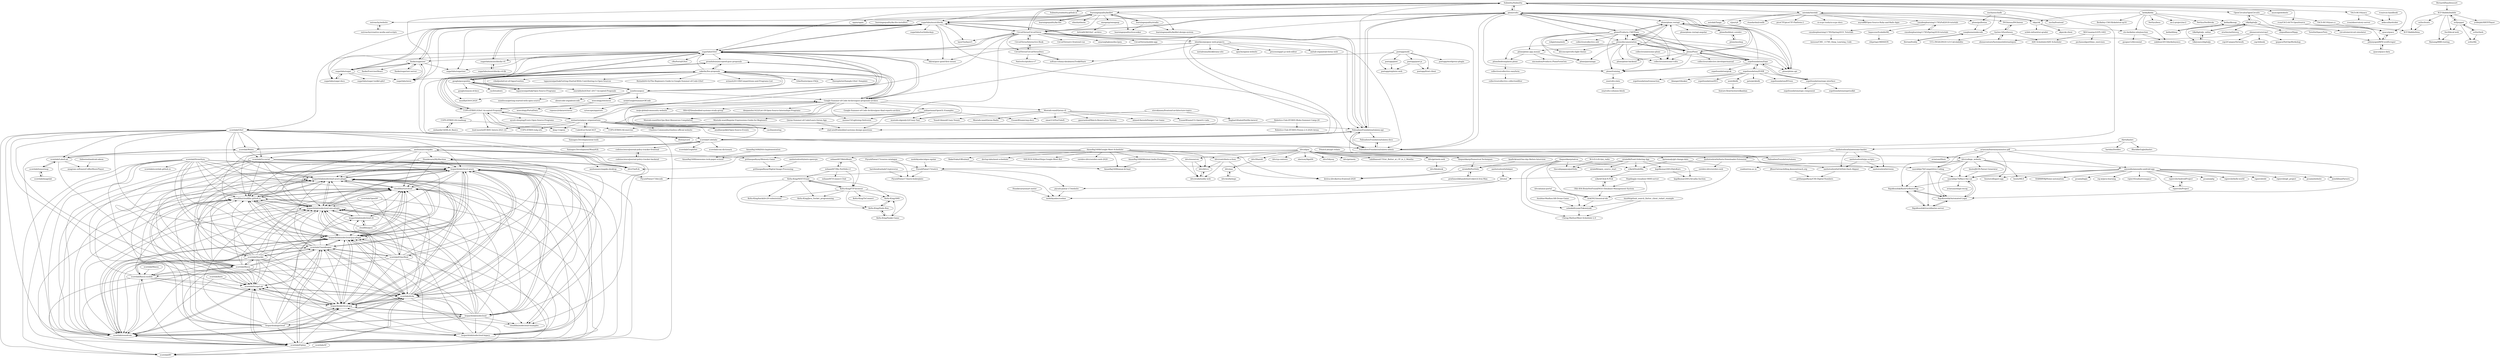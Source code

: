 digraph G {
"Submitty/Submitty" -> "plone/volto"
"Submitty/Submitty" -> "Submitty/submitty.github.io"
"Submitty/Submitty" -> "sugarlabs/musicblocks"
"Submitty/Submitty" -> "autolab/Autolab"
"Submitty/Submitty" -> "PalisadoesFoundation/talawa-api"
"Submitty/Submitty" -> "CircuitVerse/CircuitVerse"
"Submitty/Submitty" -> "PalisadoesFoundation/talawa-admin"
"Submitty/Submitty" -> "quacs/quacs"
"Submitty/Submitty" -> "YACS-RCOS/yacs"
"Submitty/Submitty" -> "sugarlabs/GSoC"
"Submitty/Submitty" -> "rcos/CSCI-4470-OpenSource"
"Submitty/Submitty" -> "OpenCircuits/OpenCircuits"
"Submitty/Submitty" -> "learningequality/kolibri"
"Submitty/Submitty" -> "asyncapi/website" ["e"=1]
"Submitty/Submitty" -> "scorelab/Codelabz"
"tilk/digitaljs" -> "tilk/digitaljs_online"
"tilk/digitaljs" -> "tilk/yosys2digitaljs"
"tilk/digitaljs" -> "nturley/netlistsvg" ["e"=1]
"tilk/digitaljs" -> "circuitsim/circuit-simulator" ["e"=1]
"tilk/digitaljs" -> "OpenCircuits/OpenCircuits"
"tilk/digitaljs" -> "chipsalliance/f4pga" ["e"=1]
"CircuitVerse/CircuitVerse" -> "CircuitVerse/Interactive-Book"
"CircuitVerse/CircuitVerse" -> "CircuitVerse/CircuitVerseDocs"
"CircuitVerse/CircuitVerse" -> "sugarlabs/musicblocks"
"CircuitVerse/CircuitVerse" -> "PalisadoesFoundation/talawa-api"
"CircuitVerse/CircuitVerse" -> "plone/volto"
"CircuitVerse/CircuitVerse" -> "CircuitVerse/cv-frontend-vue"
"CircuitVerse/CircuitVerse" -> "layer5io/layer5" ["e"=1]
"CircuitVerse/CircuitVerse" -> "sugarlabs/GSoC"
"CircuitVerse/CircuitVerse" -> "PalisadoesFoundation/talawa-admin"
"CircuitVerse/CircuitVerse" -> "scorelab/Codelabz"
"CircuitVerse/CircuitVerse" -> "cncf/mentoring" ["e"=1]
"CircuitVerse/CircuitVerse" -> "smaranjitghose/doc2pen" ["e"=1]
"CircuitVerse/CircuitVerse" -> "CircuitVerse/mobile-app" ["e"=1]
"CircuitVerse/CircuitVerse" -> "Submitty/Submitty"
"CircuitVerse/CircuitVerse" -> "idontknowjs/gsoc-web-projects"
"llaske/sugarizer" -> "llaske/sugarizer-server"
"llaske/sugarizer" -> "sugarlabs/www"
"llaske/sugarizer" -> "sugarlabs/sugarizer"
"llaske/sugarizer" -> "sugarlabs/musicblocks"
"llaske/sugarizer" -> "llaske/ExerciserReact"
"llaske/sugarizer" -> "sugarlabs/sugar"
"cmudeeplearning11785/Spring2019_Tutorials" -> "inessus/CMU_11785_Deep_Learning_Code"
"google/gsocguides" -> "numfocus/gsoc"
"google/gsocguides" -> "google/season-of-docs" ["e"=1]
"google/gsocguides" -> "sugarlabs/GSoC"
"google/gsocguides" -> "saketkc/fos-proposals"
"google/gsocguides" -> "tapaswenipathak/Open-Source-Programs" ["e"=1]
"google/gsocguides" -> "saurabhshri/GSoC-2017-Accepted-Proposals"
"google/gsocguides" -> "cncf/students" ["e"=1]
"scorelab/GSoC" -> "scorelab/Go-social"
"scorelab/GSoC" -> "leopardslab/clocal-azure"
"scorelab/GSoC" -> "leopardslab/nodecloud-azure-plugin"
"scorelab/GSoC" -> "leopardslab/clocal-gcp"
"scorelab/GSoC" -> "leopardslab/nodecloud"
"scorelab/GSoC" -> "scorelab/Webiu"
"scorelab/GSoC" -> "leopardslab/nodecloud-gcp-plugin"
"scorelab/GSoC" -> "leopardslab/nodecloud-aws-plugin"
"scorelab/GSoC" -> "scorelab/Bassa"
"scorelab/GSoC" -> "scorelab/soundcom"
"scorelab/GSoC" -> "scorelab/Elphas"
"scorelab/GSoC" -> "scorelab/BT"
"scorelab/GSoC" -> "scorelab/Codelabz"
"scorelab/GSoC" -> "cloudlibz/nodecloud-examples"
"scorelab/GSoC" -> "scorelab/LabelLab"
"omegaup/omegaup" -> "Aritra8438/GSoC_archive"
"sugarlabs/GSoC" -> "sugarlabs/sugar-docs"
"sugarlabs/GSoC" -> "numfocus/gsoc"
"sugarlabs/GSoC" -> "sugarlabs/musicblocks"
"sugarlabs/GSoC" -> "llaske/sugarizer"
"sugarlabs/GSoC" -> "Google-Summer-of-Code-Archive/gsoc-proposals-archive"
"sugarlabs/GSoC" -> "sugarlabs/www"
"sugarlabs/GSoC" -> "sugarlabs/sugarizer"
"sugarlabs/GSoC" -> "scorelab/GSoC"
"sugarlabs/GSoC" -> "sugarlabs/musicblocks-v4"
"sugarlabs/GSoC" -> "cBioPortal/GSoC" ["e"=1]
"sugarlabs/GSoC" -> "google/gsocguides"
"sugarlabs/GSoC" -> "hkirat/gsoc-good-first-issues" ["e"=1]
"sugarlabs/GSoC" -> "CircuitVerse/CircuitVerse"
"sugarlabs/GSoC" -> "prondubuisi/accepted-gsoc-proposals"
"sugarlabs/GSoC" -> "mozilla/GSOC2020"
"plone/plone.restapi" -> "plone/plone.api"
"plone/plone.restapi" -> "plone/Products.CMFPlone"
"plone/plone.restapi" -> "plone/training"
"plone/plone.restapi" -> "plone/documentation"
"plone/plone.restapi" -> "plone/plone.restapi-angular"
"plone/plone.restapi" -> "plone/buildout.coredev"
"aashutoshrathi/auto-openvpn" -> "prithaupadhyay/Digital-Image-Processing"
"aashutoshrathi/labper" -> "iiitv/sol"
"iiitv/sol" -> "mohitkyadav/coolme"
"iiitv/sol" -> "piyush-pawar-17/website"
"piyush-pawar-17/website" -> "mohitkyadav/coolme"
"aashutoshrathi/awesome-bashrc" -> "aashutoshrathi/py-scripts"
"aashutoshrathi/awesome-bashrc" -> "aashutoshrathi/Insta-Downloader-Extension"
"aashutoshrathi/awesome-bashrc" -> "prithaupadhyay/Memory-Game"
"aashutoshrathi/awesome-bashrc" -> "aashutoshrathi/vision"
"aashutoshrathi/awesome-bashrc" -> "aashutoshrathi/GitHub-Dash-Aligner"
"scorelab/LabelLab" -> "scorelab/tensormap"
"scorelab/LabelLab" -> "scorelab/Bassa"
"scorelab/LabelLab" -> "scorelab/Webiu"
"scorelab/LabelLab" -> "anagram-software/CoffeeMusicPlayer"
"scorelab/tensormap" -> "scorelab/LabelLab"
"scorelab/tensormap" -> "scorelab/imagelab"
"collective/awesome-plone" -> "collective/awesome-volto"
"kareemaly/git-change-date" -> "nlok5923/musical-ide"
"kareemaly/git-change-date" -> "s2ke4/DoubtBin"
"okpy/ok" -> "okpy/ok-client"
"okpy/ok" -> "ets-berkeley-edu/junction"
"okpy/ok" -> "ucbds-infra/otter-grader"
"okpy/ok" -> "autolab/Autolab"
"prithaupadhyay/Memory-Game" -> "prithaupadhyay/Digital-Image-Processing"
"cmudeeplearning11785/Fall2018-tutorials" -> "cmudeeplearning11785/Spring2018-tutorials"
"cmudeeplearning11785/Fall2018-tutorials" -> "bapoczos/ScalableML"
"cmudeeplearning11785/Fall2018-tutorials" -> "cmudeeplearning11785/Spring2019_Tutorials"
"bapoczos/ScalableML" -> "rdspring1/MISSION"
"sugarlabs/sugar" -> "sugarlabs/sugar-docs"
"sugarlabs/sugar" -> "sugarlabs/sugar-toolkit-gtk3"
"sugarlabs/sugar" -> "llaske/sugarizer"
"sugarlabs/sugar" -> "sugarlabs/musicblocks"
"sugarlabs/sugar" -> "sugarlabs/www"
"leopardslab/nodecloud" -> "leopardslab/nodecloud-azure-plugin"
"leopardslab/nodecloud" -> "leopardslab/nodecloud-aws-plugin"
"leopardslab/nodecloud" -> "leopardslab/clocal-gcp"
"leopardslab/nodecloud" -> "leopardslab/nodecloud-gcp-plugin"
"leopardslab/nodecloud" -> "cloudlibz/cloudlibz.github.io"
"leopardslab/nodecloud" -> "leopardslab/clocal-azure"
"leopardslab/nodecloud" -> "cloudlibz/rustcloud"
"leopardslab/nodecloud" -> "leopardslab/nodecloud-cli"
"leopardslab/nodecloud" -> "scorelab/soundcom"
"leopardslab/nodecloud" -> "scorelab/drola"
"leopardslab/nodecloud" -> "scorelab/ChainKeeper"
"leopardslab/nodecloud" -> "cloudlibz/nodecloud-examples"
"leopardslab/nodecloud" -> "scorelab/ImageLab"
"leopardslab/nodecloud" -> "leopardslab/nodecloud-legacy"
"leopardslab/nodecloud" -> "leopardslab/gocloud"
"plone/documentation" -> "plone/training"
"plone/documentation" -> "plone/plone.restapi"
"plone/documentation" -> "plone/Products.CMFPlone"
"plone/documentation" -> "kitconcept/volto-light-theme"
"plone/documentation" -> "plone/plone.api"
"plone/documentation" -> "plone/Plone"
"plone/documentation" -> "plone/plone.app.mosaic"
"plone/documentation" -> "plone/pastanaga"
"plone/documentation" -> "plone/plone-backend"
"plone/documentation" -> "plone/bobtemplates.plone"
"plone/documentation" -> "collective/awesome-volto"
"weecology/retriever" -> "ropensci/rdataretriever"
"weecology/retriever" -> "weecology/PortalData"
"poetapp/node" -> "poetapp/poet-js"
"poetapp/node" -> "poetapp/frost-client"
"poetapp/node" -> "poetapp/wordpress-plugin"
"poetapp/node" -> "poetapp/explorer-web"
"poetapp/node" -> "poetapp/poet"
"poetapp/node" -> "softuni-csharp-databases/TrekkShare"
"tilk/digitaljs_online" -> "tilk/yosys2digitaljs"
"tilk/digitaljs_online" -> "tilk/digitaljs"
"cmudeeplearning11785/Spring2018-tutorials" -> "cmudeeplearning11785/Fall2018-tutorials"
"Hopding/js-visualizer-9000-server" -> "nlok5923/musical-ide"
"Hopding/js-visualizer-9000-server" -> "Ohh-404-BrainNotFound/NGO-Database-Management-System"
"scorelab/Go-social" -> "scorelab/ImageLab"
"scorelab/Go-social" -> "scorelab/Bassa-mobile"
"scorelab/Go-social" -> "leopardslab/clocal-gcp"
"scorelab/Go-social" -> "scorelab/soundcom"
"scorelab/Go-social" -> "leopardslab/nodecloud-azure-plugin"
"scorelab/Go-social" -> "leopardslab/clocal-azure"
"scorelab/Go-social" -> "leopardslab/nodecloud-gcp-plugin"
"scorelab/Go-social" -> "scorelab/EtherBeat"
"scorelab/Go-social" -> "cloudlibz/cloudlibz.github.io"
"scorelab/Go-social" -> "leopardslab/nodecloud-aws-plugin"
"scorelab/Go-social" -> "scorelab/Bassa"
"scorelab/Go-social" -> "leopardslab/nodecloud"
"scorelab/Go-social" -> "scorelab/Elphas"
"scorelab/Go-social" -> "scorelab/drola"
"scorelab/Go-social" -> "scorelab/Stackle"
"CircuitVerse/Interactive-Book" -> "CircuitVerse/CircuitVerseDocs"
"CircuitVerse/Interactive-Book" -> "CircuitVerse/CircuitVerse"
"scorelab/OpenDF" -> "scorelab/Elphas"
"scorelab/OpenDF" -> "leopardslab/nodecloud-aws-plugin"
"scorelab/OpenDF" -> "scorelab/EtherBeat"
"scorelab/OpenDF" -> "scorelab/soundcom"
"BernardZhao/lenssort" -> "XCF-Babble/babble"
"aashutoshrathi/Insta-Downloader-Extension" -> "aashutoshrathi/vision"
"aashutoshrathi/Insta-Downloader-Extension" -> "aashutoshrathi/GitHub-Dash-Aligner"
"aashutoshrathi/Insta-Downloader-Extension" -> "cerebro-iiitv/cerebro-web"
"aashutoshrathi/Insta-Downloader-Extension" -> "PiyushPawar17/rush-b"
"tilk/yosys2digitaljs" -> "tilk/digitaljs_online"
"Hsankesara/smart-meter" -> "mohitkyadav/coolme"
"leopardslab/nodecloud-legacy" -> "leopardslab/nodecloud-aws-plugin"
"leopardslab/nodecloud-legacy" -> "cloudlibz/cloudlibz.github.io"
"leopardslab/nodecloud-legacy" -> "leopardslab/nodecloud-azure-plugin"
"leopardslab/nodecloud-legacy" -> "leopardslab/nodecloud-gcp-plugin"
"leopardslab/nodecloud-legacy" -> "cloudlibz/rustcloud"
"leopardslab/nodecloud-legacy" -> "leopardslab/clocal-azure"
"leopardslab/nodecloud-legacy" -> "leopardslab/clocal-gcp"
"leopardslab/gocloud" -> "leopardslab/clocal-gcp"
"leopardslab/gocloud" -> "leopardslab/nodecloud-azure-plugin"
"leopardslab/gocloud" -> "leopardslab/clocal-azure"
"leopardslab/gocloud" -> "leopardslab/nodecloud-gcp-plugin"
"leopardslab/gocloud" -> "leopardslab/nodecloud-aws-plugin"
"leopardslab/gocloud" -> "cloudlibz/cloudlibz.github.io"
"leopardslab/gocloud" -> "leopardslab/nodecloud"
"leopardslab/gocloud" -> "cloudlibz/rustcloud"
"leopardslab/gocloud" -> "scorelab/drola"
"leopardslab/gocloud" -> "leopardslab/nodecloud-legacy"
"leopardslab/gocloud" -> "scorelab/ImageLab"
"leopardslab/gocloud" -> "scorelab/soundcom"
"leopardslab/gocloud" -> "scorelab/ChainKeeper"
"leopardslab/gocloud" -> "scorelab/Elphas"
"leopardslab/gocloud" -> "leopardslab/nodecloud-cli"
"leopardslab/nodecloud-cli" -> "leopardslab/nodecloud-aws-plugin"
"leopardslab/nodecloud-cli" -> "cloudlibz/gsoc"
"leopardslab/nodecloud-cli" -> "cloudlibz/rustcloud"
"leopardslab/nodecloud-cli" -> "leopardslab/nodecloud-azure-plugin"
"cloudlibz/rustcloud" -> "cloudlibz/cloudlibz.github.io"
"cloudlibz/rustcloud" -> "leopardslab/nodecloud-aws-plugin"
"cloudlibz/rustcloud" -> "leopardslab/nodecloud-azure-plugin"
"cloudlibz/rustcloud" -> "leopardslab/nodecloud-gcp-plugin"
"leopardslab/clocal-gcp" -> "leopardslab/nodecloud-azure-plugin"
"leopardslab/clocal-gcp" -> "cloudlibz/cloudlibz.github.io"
"leopardslab/clocal-gcp" -> "leopardslab/nodecloud-aws-plugin"
"leopardslab/clocal-gcp" -> "leopardslab/nodecloud-gcp-plugin"
"leopardslab/clocal-gcp" -> "leopardslab/clocal-azure"
"leopardslab/clocal-gcp" -> "cloudlibz/rustcloud"
"leopardslab/clocal-gcp" -> "scorelab/ImageLab"
"leopardslab/clocal-gcp" -> "scorelab/soundcom"
"leopardslab/clocal-gcp" -> "leopardslab/nodecloud"
"leopardslab/clocal-gcp" -> "scorelab/drola"
"leopardslab/clocal-azure" -> "leopardslab/nodecloud-aws-plugin"
"leopardslab/clocal-azure" -> "leopardslab/nodecloud-azure-plugin"
"leopardslab/clocal-azure" -> "leopardslab/clocal-gcp"
"leopardslab/clocal-azure" -> "leopardslab/nodecloud-gcp-plugin"
"leopardslab/clocal-azure" -> "cloudlibz/cloudlibz.github.io"
"leopardslab/clocal-azure" -> "cloudlibz/rustcloud"
"leopardslab/clocal-azure" -> "scorelab/drola"
"leopardslab/clocal-azure" -> "leopardslab/nodecloud-cli"
"leopardslab/clocal-azure" -> "leopardslab/nodecloud"
"leopardslab/clocal-azure" -> "leopardslab/nodecloud-legacy"
"leopardslab/clocal-azure" -> "scorelab/soundcom"
"leopardslab/clocal-azure" -> "scorelab/ChainKeeper"
"leopardslab/clocal-azure" -> "cloudlibz/nodecloud-examples"
"leopardslab/clocal-azure" -> "scorelab/ImageLab"
"leopardslab/clocal-azure" -> "scorelab/Elphas"
"scorelab/ChainKeeper" -> "leopardslab/nodecloud-gcp-plugin"
"scorelab/ChainKeeper" -> "leopardslab/nodecloud-aws-plugin"
"scorelab/ChainKeeper" -> "scorelab/soundcom"
"scorelab/ChainKeeper" -> "cloudlibz/cloudlibz.github.io"
"scorelab/ChainKeeper" -> "leopardslab/nodecloud-azure-plugin"
"scorelab/ChainKeeper" -> "scorelab/drola"
"scorelab/ChainKeeper" -> "cloudlibz/rustcloud"
"scorelab/ChainKeeper" -> "leopardslab/clocal-azure"
"scorelab/ChainKeeper" -> "leopardslab/clocal-gcp"
"scorelab/ChainKeeper" -> "scorelab/Elphas"
"scorelab/ChainKeeper" -> "scorelab/ImageLab"
"scorelab/ChainKeeper" -> "scorelab/Bassa-mobile"
"scorelab/ChainKeeper" -> "leopardslab/nodecloud-legacy"
"scorelab/ChainKeeper" -> "scorelab/EtherBeat"
"scorelab/ChainKeeper" -> "scorelab/Stackle"
"scorelab/ImageLab" -> "scorelab/soundcom"
"scorelab/ImageLab" -> "scorelab/drola"
"scorelab/ImageLab" -> "leopardslab/nodecloud-gcp-plugin"
"scorelab/ImageLab" -> "leopardslab/nodecloud-aws-plugin"
"scorelab/ImageLab" -> "cloudlibz/cloudlibz.github.io"
"scorelab/ImageLab" -> "leopardslab/clocal-gcp"
"scorelab/ImageLab" -> "leopardslab/nodecloud-azure-plugin"
"scorelab/ImageLab" -> "scorelab/Elphas"
"leopardslab/nodecloud-aws-plugin" -> "cloudlibz/cloudlibz.github.io"
"leopardslab/nodecloud-aws-plugin" -> "leopardslab/nodecloud-azure-plugin"
"leopardslab/nodecloud-aws-plugin" -> "leopardslab/nodecloud-gcp-plugin"
"leopardslab/nodecloud-aws-plugin" -> "cloudlibz/rustcloud"
"leopardslab/nodecloud-aws-plugin" -> "leopardslab/clocal-azure"
"leopardslab/nodecloud-aws-plugin" -> "leopardslab/clocal-gcp"
"leopardslab/nodecloud-aws-plugin" -> "leopardslab/nodecloud-cli"
"leopardslab/nodecloud-gcp-plugin" -> "leopardslab/nodecloud-aws-plugin"
"leopardslab/nodecloud-gcp-plugin" -> "cloudlibz/cloudlibz.github.io"
"leopardslab/nodecloud-gcp-plugin" -> "leopardslab/nodecloud-azure-plugin"
"leopardslab/nodecloud-gcp-plugin" -> "cloudlibz/rustcloud"
"leopardslab/nodecloud-gcp-plugin" -> "leopardslab/clocal-gcp"
"leopardslab/nodecloud-gcp-plugin" -> "leopardslab/clocal-azure"
"leopardslab/nodecloud-gcp-plugin" -> "scorelab/drola"
"leopardslab/nodecloud-gcp-plugin" -> "scorelab/soundcom"
"leopardslab/nodecloud-gcp-plugin" -> "scorelab/ChainKeeper"
"leopardslab/nodecloud-azure-plugin" -> "leopardslab/nodecloud-aws-plugin"
"leopardslab/nodecloud-azure-plugin" -> "cloudlibz/cloudlibz.github.io"
"leopardslab/nodecloud-azure-plugin" -> "leopardslab/nodecloud-gcp-plugin"
"leopardslab/nodecloud-azure-plugin" -> "leopardslab/clocal-gcp"
"leopardslab/nodecloud-azure-plugin" -> "leopardslab/clocal-azure"
"leopardslab/nodecloud-azure-plugin" -> "cloudlibz/rustcloud"
"scorelab/Elphas" -> "scorelab/soundcom"
"scorelab/Elphas" -> "scorelab/drola"
"scorelab/Elphas" -> "leopardslab/nodecloud-aws-plugin"
"scorelab/Elphas" -> "scorelab/ImageLab"
"scorelab/Elphas" -> "leopardslab/nodecloud-gcp-plugin"
"scorelab/Elphas" -> "cloudlibz/rustcloud"
"scorelab/Elphas" -> "leopardslab/nodecloud-azure-plugin"
"scorelab/Elphas" -> "leopardslab/clocal-gcp"
"scorelab/Elphas" -> "cloudlibz/cloudlibz.github.io"
"scorelab/Elphas" -> "scorelab/ChainKeeper"
"scorelab/Elphas" -> "scorelab/BT"
"scorelab/Massa" -> "scorelab/Bassa-mobile"
"cerebro-iiitv/cerebro-web" -> "iiitv/sol"
"iiitv/getmein-web" -> "iiitv/Ideabook"
"rcos/rcos-handbook" -> "aeksco/hardcider"
"harshendrashah/Cryptoverse" -> "PiyushPawar17/mern-boilerplate"
"AmanRaj1608/DSA-Implementation" -> "AmanRaj1608/awesome-rock-paper-scissor"
"CircuitVerse/CircuitVerseDocs" -> "softuni-csharp-databases/TrekkShare"
"CircuitVerse/CircuitVerseDocs" -> "CircuitVerse/Interactive-Book"
"CircuitVerse/CircuitVerseDocs" -> "NativeScript/docs-v7" ["e"=1]
"PiyushPawar17/course-catalogue" -> "PiyushPawar17/mern-boilerplate"
"PiyushPawar17/course-catalogue" -> "PiyushPawar17/rush-b"
"cloudlibz/gsoc" -> "leopardslab/nodecloud-cli"
"cloudlibz/gsoc" -> "leopardslab/nodecloud-azure-plugin"
"cloudlibz/gsoc" -> "cloudlibz/rustcloud"
"cloudlibz/gsoc" -> "leopardslab/nodecloud-aws-plugin"
"cloudlibz/gsoc" -> "leopardslab/nodecloud-gcp-plugin"
"scorelab/Bassa-mobile" -> "scorelab/soundcom"
"scorelab/Bassa-mobile" -> "scorelab/BT"
"scorelab/Bassa-mobile" -> "leopardslab/nodecloud-gcp-plugin"
"scorelab/Bassa-mobile" -> "cloudlibz/cloudlibz.github.io"
"scorelab/Bassa-mobile" -> "leopardslab/nodecloud-azure-plugin"
"scorelab/Bassa-mobile" -> "scorelab/ImageLab"
"scorelab/Bassa-mobile" -> "leopardslab/nodecloud-aws-plugin"
"scorelab/Bassa-mobile" -> "leopardslab/clocal-gcp"
"scorelab/Bassa-mobile" -> "scorelab/drola"
"scorelab/Bassa-mobile" -> "scorelab/Elphas"
"rcos/CSCI-4470-OpenSource" -> "quacs/quacs"
"rcos/CSCI-4470-OpenSource" -> "johnnyapol/RPICovidScraper"
"ocf/ocfstatic" -> "XCF-Babble/hina"
"Hsankesara/MyMachine" -> "leopardslab/nodecloud-gcp-plugin"
"Hsankesara/MyMachine" -> "cloudlibz/rustcloud"
"Hsankesara/MyMachine" -> "leopardslab/nodecloud-azure-plugin"
"Hsankesara/MyMachine" -> "cloudlibz/cloudlibz.github.io"
"Hsankesara/MyMachine" -> "iiitv/ChefLib"
"Hsankesara/MyMachine" -> "leopardslab/clocal-azure"
"Hsankesara/MyMachine" -> "leopardslab/nodecloud-aws-plugin"
"scorelab/soundcom" -> "cloudlibz/cloudlibz.github.io"
"scorelab/soundcom" -> "scorelab/ImageLab"
"scorelab/soundcom" -> "leopardslab/nodecloud-aws-plugin"
"scorelab/soundcom" -> "scorelab/Bassa-mobile"
"scorelab/soundcom" -> "leopardslab/nodecloud-gcp-plugin"
"scorelab/soundcom" -> "scorelab/ChainKeeper"
"scorelab/soundcom" -> "scorelab/drola"
"scorelab/soundcom" -> "leopardslab/nodecloud-azure-plugin"
"scorelab/soundcom" -> "cloudlibz/rustcloud"
"scorelab/soundcom" -> "scorelab/Elphas"
"scorelab/soundcom" -> "leopardslab/clocal-gcp"
"softuni-csharp-databases/TrekkShare" -> "CircuitVerse/CircuitVerseDocs"
"JBossOutreach/blog.jbossoutreach.org" -> "prithaupadhyay/CSS-Digital-Numbers"
"cloudlibz/cloudlibz.github.io" -> "leopardslab/nodecloud-aws-plugin"
"cloudlibz/cloudlibz.github.io" -> "leopardslab/nodecloud-azure-plugin"
"cloudlibz/cloudlibz.github.io" -> "leopardslab/nodecloud-gcp-plugin"
"cloudlibz/cloudlibz.github.io" -> "cloudlibz/rustcloud"
"aashutoshrathi/GitHub-Dash-Aligner" -> "prithaupadhyay/CSS-Digital-Numbers"
"scorelab/AT" -> "scorelab/BT"
"PiyushPawar17/rush-b" -> "PiyushPawar17/decode"
"PiyushPawar17/rush-b" -> "mohitkyadav/coolme"
"PiyushPawar17/rush-b" -> "PiyushPawar17/mern-boilerplate"
"PiyushPawar17/rush-b" -> "piyush-pawar-17/website"
"PalisadoesFoundation/talawa-api" -> "PalisadoesFoundation/talawa-admin"
"PalisadoesFoundation/talawa-api" -> "PalisadoesFoundation/talawa" ["e"=1]
"PalisadoesFoundation/talawa-api" -> "PalisadoesFoundation/talawa-docs"
"PalisadoesFoundation/talawa-api" -> "scorelab/Codelabz"
"PalisadoesFoundation/talawa-api" -> "sugarlabs/musicblocks"
"PalisadoesFoundation/talawa-api" -> "plone/volto"
"scorelab/Codelabz" -> "scorelab/Webiu"
"scorelab/Codelabz" -> "scorelab/com-dictionary"
"scorelab/Codelabz" -> "scorelab/Go-social"
"scorelab/Codelabz" -> "PalisadoesFoundation/talawa-api"
"scorelab/Codelabz" -> "codeisscience/journal-policy-tracker-frontend"
"scorelab/Codelabz" -> "PalisadoesFoundation/talawa-admin"
"scorelab/Codelabz" -> "scorelab/GraphNet"
"YACS-RCOS/yacs.n" -> "quacs/quacs"
"plone/plone.app.mosaic" -> "smcmahon/Products.PloneFormGen"
"plone/plone.app.mosaic" -> "plone/bobtemplates.plone"
"plone/plone.app.mosaic" -> "plone/pastanaga"
"autolab/Autolab" -> "autolab/Tango"
"autolab/Autolab" -> "okpy/ok"
"autolab/Autolab" -> "Submitty/Submitty"
"autolab/Autolab" -> "INGInious/INGInious"
"autolab/Autolab" -> "cmudeeplearning11785/Fall2018-tutorials"
"autolab/Autolab" -> "vijos/vj4" ["e"=1]
"autolab/Autolab" -> "standardml/cmlib"
"autolab/Autolab" -> "picoCTF/picoCTF-Platform-2" ["e"=1]
"autolab/Autolab" -> "cn-xcpc-tools/cn-xcpc-docs" ["e"=1]
"autolab/Autolab" -> "asyraffff/Open-Source-Ruby-and-Rails-Apps" ["e"=1]
"nishantkr18/MLAI_Basics" -> "COPS-IITBHU/AI-roadmap"
"scorelab/imagelab" -> "scorelab/tensormap"
"yahiaetman/OpenGL-Examples" -> "EssamWisam/cmp-docs"
"yahiaetman/OpenGL-Examples" -> "ziad-atef/Embedded-systems-design-questions"
"yahiaetman/OpenGL-Examples" -> "Mostafa-wael/DevOps-Best-Resources-Compilation"
"yahiaetman/OpenGL-Examples" -> "Mostafa-wael/Regular-Expressions-Guide-for-Beginners"
"yahiaetman/OpenGL-Examples" -> "mostafa-elgendy22/Crazy-Taxi"
"yahiaetman/OpenGL-Examples" -> "menna15/Lightning-Deliveree"
"plone/Plone" -> "plone/Products.CMFPlone"
"plone/Plone" -> "plone/documentation"
"plone/Plone" -> "plone/plone.api"
"plone/Plone" -> "plone/volto"
"plone/Plone" -> "plone/plone.restapi"
"plone/Plone" -> "zopefoundation/Zope"
"plone/Plone" -> "plone/training"
"plone/Plone" -> "collective/awesome-volto"
"plone/Plone" -> "plone/plone-backend"
"plone/Plone" -> "collective/collective.developermanual"
"prondubuisi/accepted-gsoc-proposals" -> "COPS-IITBHU/GSoC-Accepted-Proposals"
"prondubuisi/accepted-gsoc-proposals" -> "saketkc/fos-proposals"
"prondubuisi/accepted-gsoc-proposals" -> "Google-Summer-of-Code-Archive/gsoc-proposals-archive"
"MOCmaniac/LEPL1402" -> "ADE-Scheduler/ADE-Scheduler"
"MOCmaniac/LEPL1402" -> "pschaus/algorithms_exercises"
"INGInious/INGInious" -> "Gp2mv3/Syntheses"
"Gp2mv3/Syntheses" -> "obonaventure/SystemesInformatiques"
"Gp2mv3/Syntheses" -> "ADE-Scheduler/ADE-Scheduler"
"Gp2mv3/Syntheses" -> "INGInious/INGInious"
"Gp2mv3/Syntheses" -> "UCL-INGI/LINGI1123-Calculabilite"
"plone/Products.CMFPlone" -> "plone/plone.restapi"
"plone/Products.CMFPlone" -> "plone/documentation"
"plone/Products.CMFPlone" -> "plone/Plone"
"plone/Products.CMFPlone" -> "plone/volto"
"plone/Products.CMFPlone" -> "plone/plone.api"
"plone/Products.CMFPlone" -> "zopefoundation/Zope"
"plone/Products.CMFPlone" -> "plone/training"
"plone/Products.CMFPlone" -> "kitconcept/volto-light-theme"
"plone/Products.CMFPlone" -> "collective/awesome-volto"
"plone/Products.CMFPlone" -> "plone/plone.app.mosaic"
"plone/Products.CMFPlone" -> "robgietema/nick"
"plone/Products.CMFPlone" -> "collective/collective.solr"
"plone/Products.CMFPlone" -> "plone/pastanaga"
"eshaan007/My-Portfolio-v1" -> "eshaan007/MeloBeats"
"eshaan007/My-Portfolio-v1" -> "Kelta-King/FTP-browser"
"eshaan007/My-Portfolio-v1" -> "eshaan007/Connect-Club"
"eshaan007/My-Portfolio-v1" -> "Kelta-King/NEET-Exam"
"stevekinney/frontend-architecture-topics" -> "Raghad-Khaled/Notflix-laravel"
"stevekinney/frontend-architecture-topics" -> "EssamWisam/cmp-docs"
"kelda/dksnap" -> "kelda/blimp"
"kelda/dksnap" -> "XCF-Babble/hina"
"scorelab/Webiu" -> "scorelab/Codelabz"
"scorelab/Webiu" -> "scorelab/Go-social"
"scorelab/Webiu" -> "scorelab/LabelLab"
"BakaOtaku/Offsubmit" -> "AmanRaj1608/aman-ki-baat"
"AmanRaj1608/Google-Meet-Scheduler" -> "BakaOtaku/Offsubmit"
"AmanRaj1608/Google-Meet-Scheduler" -> "devlup-labs/meet-scheduler"
"AmanRaj1608/Google-Meet-Scheduler" -> "SHUR1K-N/MeetNinja-Google-Meet-Bot" ["e"=1]
"AmanRaj1608/Google-Meet-Scheduler" -> "AmanRaj1608/Minimal-Audio-Visualizer"
"AmanRaj1608/Google-Meet-Scheduler" -> "iiitv/contribute-a-thon"
"AmanRaj1608/Google-Meet-Scheduler" -> "AmanRaj1608/awesome-rock-paper-scissor"
"AmanRaj1608/Google-Meet-Scheduler" -> "eshaan007/MeloBeats"
"AmanRaj1608/Google-Meet-Scheduler" -> "AmanRaj1608/aman-ki-baat"
"AmanRaj1608/Google-Meet-Scheduler" -> "iiitv/iiitvcc"
"AmanRaj1608/Google-Meet-Scheduler" -> "cerebro-iiitv/cerebro-web-2020" ["e"=1]
"AmanRaj1608/Google-Meet-Scheduler" -> "iiitv/studybuddy-web"
"AmanRaj1608/Google-Meet-Scheduler" -> "kreiva-iiitv/keriva-frontend-2020"
"thepushkarp/Numerical-Techniques" -> "nirala96/Portfolio"
"iiitv/resources" -> "iiitv/iiitvcc"
"iiitv/resources" -> "iiitv/studybuddy-web"
"iiitv/contribute-a-thon" -> "iiitv/studybuddy-web"
"iiitv/contribute-a-thon" -> "iiitv/iiitvcc"
"iiitv/contribute-a-thon" -> "kreiva-iiitv/keriva-frontend-2020"
"plone/buildout.coredev" -> "plone/mockup"
"plone/training" -> "eea/volto-slate"
"s2ke4/DoubtBin" -> "s2ke4/Click-N-Pick"
"kelda/blimp" -> "kelda/dksnap"
"quacs/quacs-data" -> "johnnyapol/RPICovidScraper"
"plone/bobtemplates.plone" -> "collective/collective.easyform"
"iiitv/studybuddy-web" -> "iiitv/iiitvcc"
"eea/volto-slate" -> "eea/volto-columns-block"
"codeisscience/journal-policy-tracker-frontend" -> "codeisscience/journal-policy-tracker-backend"
"vangheem/endecode" -> "lferran/freddy"
"lferran/freddy" -> "vangheem/endecode"
"quacs/quacs" -> "johnnyapol/RPICovidScraper"
"bizz84/github_search_flutter_client_rxdart_example" -> "Chirag-Mathur/Meet-Scheduler-2.0"
"bizz84/github_search_flutter_client_rxdart_example" -> "solankidivyam/Tokomiyaki"
"XCF-Babble/babble" -> "Baisang/BBB-routing"
"XCF-Babble/babble" -> "ocf/puppet"
"XCF-Babble/babble" -> "XCF-Babble/hina"
"XCF-Babble/babble" -> "0xcf/decal-web"
"XCF-Babble/babble" -> "yvbbrjdr/HRTFPlayer"
"XCF-Babble/babble" -> "ocf/ocfstatic"
"johnnyapol/RPICovidScraper" -> "quacs/quacs-data"
"johnnyapol/RPICovidScraper" -> "quacs/quacs"
"iiitv/iiitvcc" -> "iiitv/studybuddy-web"
"Kelta-King/AMS" -> "Kelta-King/Dude-Run"
"TornDotSpace/Torn" -> "johnnyapol/RPICovidScraper"
"kaafivikrant/One-day-Before-Interview" -> "nirala96/Portfolio"
"Kelta-King/Dude-Run" -> "Kelta-King/Snake-Game"
"Kelta-King/Dude-Run" -> "Kelta-King/AMS"
"Kelta-King/NEET-Exam" -> "Kelta-King/Java_Socket_programming"
"Kelta-King/NEET-Exam" -> "Kelta-King/FTP-browser"
"Kelta-King/NEET-Exam" -> "Kelta-King/hackiiitv20-submissions"
"Kelta-King/NEET-Exam" -> "Kelta-King/AMS"
"Kelta-King/NEET-Exam" -> "Kelta-King/Dude-Run"
"Kelta-King/Snake-Game" -> "Kelta-King/Dude-Run"
"Kelta-King/Snake-Game" -> "Kelta-King/AMS"
"codeisscience/journal-policy-tracker-backend" -> "codeisscience/journal-policy-tracker-frontend"
"Robotics-Club-IIT-BHU/Robo-Summer-Camp-20" -> "COPS-IITBHU/AI-exercise"
"Robotics-Club-IIT-BHU/Robo-Summer-Camp-20" -> "Robotics-Club-IIT-BHU/Vision-2.0-2020-Arena"
"AmanRaj1608/Minimal-Audio-Visualizer" -> "AmanRaj1608/aman-ki-baat"
"Google-Summer-of-Code-Archive/gsoc-proposals-archive" -> "Google-Summer-of-Code-Archive/gsoc-final-reports-archive"
"Google-Summer-of-Code-Archive/gsoc-proposals-archive" -> "COPS-IITBHU/GSoC-Accepted-Proposals"
"Google-Summer-of-Code-Archive/gsoc-proposals-archive" -> "saketkc/fos-proposals"
"Google-Summer-of-Code-Archive/gsoc-proposals-archive" -> "anubhavpulkit/Open-Source-Events" ["e"=1]
"Google-Summer-of-Code-Archive/gsoc-proposals-archive" -> "moja-global/community-website" ["e"=1]
"Google-Summer-of-Code-Archive/gsoc-proposals-archive" -> "prondubuisi/accepted-gsoc-proposals"
"Google-Summer-of-Code-Archive/gsoc-proposals-archive" -> "Mostafa-wael/Quran-cli"
"Google-Summer-of-Code-Archive/gsoc-proposals-archive" -> "sugarlabs/GSoC"
"Google-Summer-of-Code-Archive/gsoc-proposals-archive" -> "yahiaetman/OpenGL-Examples"
"Google-Summer-of-Code-Archive/gsoc-proposals-archive" -> "cncf/mentoring" ["e"=1]
"Google-Summer-of-Code-Archive/gsoc-proposals-archive" -> "Mostafa-wael/DevOps-Best-Resources-Compilation"
"Google-Summer-of-Code-Archive/gsoc-proposals-archive" -> "menna15/Lightning-Deliveree"
"Google-Summer-of-Code-Archive/gsoc-proposals-archive" -> "SRA-VJTI/embedded-systems-study-group" ["e"=1]
"Google-Summer-of-Code-Archive/gsoc-proposals-archive" -> "mostafa-elgendy22/Crazy-Taxi"
"Google-Summer-of-Code-Archive/gsoc-proposals-archive" -> "deepanshu1422/List-Of-Open-Source-Internships-Programs" ["e"=1]
"numfocus/gsoc" -> "sugarlabs/GSoC"
"numfocus/gsoc" -> "saketkc/fos-proposals"
"numfocus/gsoc" -> "weecology/retriever"
"numfocus/gsoc" -> "google/gsocguides"
"numfocus/gsoc" -> "nrnb/GoogleSummerOfCode"
"numfocus/gsoc" -> "Google-Summer-of-Code-Archive/gsoc-proposals-archive"
"numfocus/gsoc" -> "numfocus/getting-started-with-open-source"
"numfocus/gsoc" -> "mozilla/GSOC2020"
"numfocus/gsoc" -> "aboutcode-org/aboutcode" ["e"=1]
"nishantwrp/gsoc-organizations" -> "COPS-IITBHU/GSoC-Accepted-Proposals"
"nishantwrp/gsoc-organizations" -> "PalisadoesFoundation/talawa-api"
"nishantwrp/gsoc-organizations" -> "Clueless-Community/clueless-official-website" ["e"=1]
"nishantwrp/gsoc-organizations" -> "loud-mouth/IIT-BHU-Intern-2021-22"
"nishantwrp/gsoc-organizations" -> "Google-Summer-of-Code-Archive/gsoc-proposals-archive"
"nishantwrp/gsoc-organizations" -> "COPS-IITBHU/sdg-site"
"nishantwrp/gsoc-organizations" -> "Code4GovTech/C4GT"
"nishantwrp/gsoc-organizations" -> "anubhavpulkit/Open-Source-Events" ["e"=1]
"nishantwrp/gsoc-organizations" -> "PalisadoesFoundation/talawa-admin"
"nishantwrp/gsoc-organizations" -> "cncf/mentoring" ["e"=1]
"nishantwrp/gsoc-organizations" -> "sugarlabs/GSoC"
"nishantwrp/gsoc-organizations" -> "king-11/genx"
"saketkc/fos-proposals" -> "COPS-IITBHU/GSoC-Accepted-Proposals"
"saketkc/fos-proposals" -> "saurabhshri/GSoC-2017-Accepted-Proposals"
"saketkc/fos-proposals" -> "prondubuisi/accepted-gsoc-proposals"
"saketkc/fos-proposals" -> "OrkoHunter/gsoc-FAQs" ["e"=1]
"saketkc/fos-proposals" -> "Google-Summer-of-Code-Archive/gsoc-proposals-archive"
"saketkc/fos-proposals" -> "numfocus/gsoc"
"saketkc/fos-proposals" -> "tapaswenipathak/Open-Source-Programs" ["e"=1]
"saketkc/fos-proposals" -> "theexplorist/Sample-GSoC-Template"
"saketkc/fos-proposals" -> "google/gsocguides"
"saketkc/fos-proposals" -> "cncf/mentoring" ["e"=1]
"saketkc/fos-proposals" -> "vibalijoshi/List-of-Opportunities" ["e"=1]
"saketkc/fos-proposals" -> "tapaswenipathak/Getting-Started-With-Contributing-to-Open-Sources" ["e"=1]
"saketkc/fos-proposals" -> "Rishabh04-02/The-Beginners-Guide-to-Google-Summer-of-Code-GSoC"
"saketkc/fos-proposals" -> "sugarlabs/GSoC"
"saketkc/fos-proposals" -> "avinash201199/Competitions-and-Programs-List" ["e"=1]
"learningequality/studio" -> "learningequality/ricecooker"
"learningequality/studio" -> "learningequality/kolibri-design-system"
"learningequality/studio" -> "learningequality/kolibri"
"COPS-IITBHU/GSoC-Accepted-Proposals" -> "saketkc/fos-proposals"
"COPS-IITBHU/GSoC-Accepted-Proposals" -> "king-11/genx"
"COPS-IITBHU/GSoC-Accepted-Proposals" -> "prondubuisi/accepted-gsoc-proposals"
"COPS-IITBHU/GSoC-Accepted-Proposals" -> "Google-Summer-of-Code-Archive/gsoc-proposals-archive"
"COPS-IITBHU/GSoC-Accepted-Proposals" -> "COPS-IITBHU/AI-roadmap"
"COPS-IITBHU/GSoC-Accepted-Proposals" -> "nishantwrp/gsoc-organizations"
"COPS-IITBHU/GSoC-Accepted-Proposals" -> "COPS-IITBHU/sdg-site"
"COPS-IITBHU/GSoC-Accepted-Proposals" -> "ayush-sleeping/Every-Open-Source-Programs" ["e"=1]
"COPS-IITBHU/GSoC-Accepted-Proposals" -> "loud-mouth/IIT-BHU-Intern-2021-22"
"Kelta-King/FTP-browser" -> "Kelta-King/NEET-Exam"
"Kelta-King/FTP-browser" -> "Kelta-King/Java_Socket_programming"
"Kelta-King/FTP-browser" -> "Kelta-King/hackiiitv20-submissions"
"Kelta-King/FTP-browser" -> "Kelta-King/Dude-Run"
"Kelta-King/FTP-browser" -> "Kelta-King/Snake-Game"
"Kelta-King/FTP-browser" -> "Kelta-King/ToConnect"
"Kelta-King/FTP-browser" -> "Kelta-King/AMS"
"plone/plone.api" -> "plone/plone.restapi"
"eshaan007/MeloBeats" -> "eshaan007/My-Portfolio-v1"
"eshaan007/MeloBeats" -> "Kelta-King/FTP-browser"
"PalisadoesFoundation/talawa-admin" -> "PalisadoesFoundation/talawa-api"
"PalisadoesFoundation/talawa-admin" -> "PalisadoesFoundation/talawa-docs"
"PalisadoesFoundation/talawa-admin" -> "PalisadoesFoundation/talawa" ["e"=1]
"idontknowjs/gsoc-web-projects" -> "metabrainz/bookbrainz-site" ["e"=1]
"idontknowjs/gsoc-web-projects" -> "PalisadoesFoundation/talawa-admin"
"idontknowjs/gsoc-web-projects" -> "Google-Summer-of-Code-Archive/gsoc-proposals-archive"
"idontknowjs/gsoc-web-projects" -> "hkirat/gsoc-good-first-issues" ["e"=1]
"idontknowjs/gsoc-web-projects" -> "scorelab/Codelabz"
"idontknowjs/gsoc-web-projects" -> "apache/apisix-website" ["e"=1]
"idontknowjs/gsoc-web-projects" -> "sugarlabs/GSoC"
"idontknowjs/gsoc-web-projects" -> "processing/p5.js-web-editor" ["e"=1]
"idontknowjs/gsoc-web-projects" -> "anitab-org/anitab-forms-web" ["e"=1]
"PalisadoesFoundation/talawa-docs" -> "PalisadoesFoundation/talawa-admin"
"nirala96/Food-Ordering-App" -> "kapilkumar2001/Arcadia-Auction"
"nirala96/Food-Ordering-App" -> "nirala96/Portfolio"
"nirala96/Food-Ordering-App" -> "thecodepapaya/portfolio"
"nirala96/Food-Ordering-App" -> "s2ke4/DoubtBin"
"nirala96/Food-Ordering-App" -> "nirala96/open_source_start"
"nirala96/Food-Ordering-App" -> "kapilkumar2001/DateKaro"
"COPS-IITBHU/AI-roadmap" -> "nishantkr18/MLAI_Basics"
"COPS-IITBHU/AI-roadmap" -> "COPS-IITBHU/AI-exercise"
"sugarlabs/www" -> "llaske/sugarizer"
"sugarlabs/musicblocks-v4" -> "sugarlabs/musicblocks-v4-lib"
"sugarlabs/musicblocks-v4" -> "sugarlabs/musicblocks"
"scorelab/Bassa" -> "scorelab/Stackle"
"scorelab/Bassa" -> "scorelab/soundcom"
"scorelab/Bassa" -> "scorelab/Elphas"
"scorelab/Bassa" -> "scorelab/drola"
"scorelab/Bassa" -> "scorelab/ImageLab"
"scorelab/Bassa" -> "scorelab/ChainKeeper"
"scorelab/Bassa" -> "scorelab/Bassa-mobile"
"scorelab/Bassa" -> "leopardslab/nodecloud-gcp-plugin"
"scorelab/Bassa" -> "leopardslab/clocal-gcp"
"scorelab/Bassa" -> "leopardslab/nodecloud-aws-plugin"
"scorelab/Bassa" -> "leopardslab/clocal-azure"
"scorelab/Bassa" -> "leopardslab/nodecloud-azure-plugin"
"scorelab/Bassa" -> "cloudlibz/cloudlibz.github.io"
"scorelab/Bassa" -> "cloudlibz/rustcloud"
"scorelab/Bassa" -> "leopardslab/nodecloud-legacy"
"sugarlabs/musicblocks-v4-lib" -> "sugarlabs/musicblocks-v4"
"kapilkumar2001/DateKaro" -> "kapilkumar2001/Arcadia-Auction"
"iiitv/alumni-portal" -> "solankidivyam/Tokomiyaki"
"iiitv/alumni-portal" -> "nlok5923/musical-ide"
"nirala96/Portfolio" -> "prathmeshkhandelwal1/sketch-Iron-Man"
"nirala96/Portfolio" -> "kreiva-iiitv/keriva-frontend-2020"
"Ohh-404-BrainNotFound/NGO-Database-Management-System" -> "s2ke4/Click-N-Pick"
"Ohh-404-BrainNotFound/NGO-Database-Management-System" -> "nlok5923/musical-ide"
"AnubhavMadhav/AR-Drone-Game" -> "solankidivyam/Tokomiyaki"
"M-A-D-A-R-A/ai_radio" -> "thecodepapaya/portfolio"
"solankidivyam/Tokomiyaki" -> "Chirag-Mathur/Meet-Scheduler-2.0"
"nlok5923/musical-ide" -> "solankidivyam/Tokomiyaki"
"prathmeshkhandelwal1/sketch-Iron-Man" -> "nirala96/Portfolio"
"s2ke4/Click-N-Pick" -> "Ohh-404-BrainNotFound/NGO-Database-Management-System"
"learningequality/kolibri" -> "learningequality/studio"
"learningequality/kolibri" -> "learningequality/ka-lite"
"learningequality/kolibri" -> "learningequality/kolibri-design-system"
"learningequality/kolibri" -> "learningequality/ricecooker"
"learningequality/kolibri" -> "elmsln/elmsln" ["e"=1]
"learningequality/kolibri" -> "Submitty/Submitty"
"learningequality/kolibri" -> "sugarlabs/musicblocks"
"learningequality/kolibri" -> "oppia/oppia" ["e"=1]
"learningequality/kolibri" -> "outreachy/website"
"learningequality/kolibri" -> "CircuitVerse/CircuitVerse"
"learningequality/kolibri" -> "learningequality/ka-lite-installers"
"learningequality/kolibri" -> "omegaup/omegaup"
"sugarlabs/musicblocks" -> "sugarlabs/musicblocks-v4"
"sugarlabs/musicblocks" -> "PalisadoesFoundation/talawa-api"
"sugarlabs/musicblocks" -> "sugarlabs/sugarizer"
"sugarlabs/musicblocks" -> "PalisadoesFoundation/talawa-admin"
"sugarlabs/musicblocks" -> "plone/volto"
"sugarlabs/musicblocks" -> "llaske/sugarizer"
"sugarlabs/musicblocks" -> "sugarlabs/GSoC"
"sugarlabs/musicblocks" -> "CircuitVerse/CircuitVerse"
"sugarlabs/musicblocks" -> "sugarlabs/sugar-docs"
"sugarlabs/musicblocks" -> "scorelab/Codelabz"
"sugarlabs/musicblocks" -> "sugarlabs/turtleblocksjs"
"sugarlabs/musicblocks" -> "sugarlabs/www"
"sugarlabs/musicblocks" -> "hkirat/gsoc-good-first-issues" ["e"=1]
"sugarlabs/musicblocks" -> "layer5io/layer5" ["e"=1]
"sugarlabs/musicblocks" -> "sugarlabs/sugar"
"nrnb/GoogleSummerOfCode" -> "cytoscape/appstore"
"nuclia/nucliadb" -> "nuclia/frontend"
"nuclia/nucliadb" -> "plone/guillotina"
"nuclia/nucliadb" -> "vangheem/endecode"
"obonaventure/cnp3" -> "obonaventure/SystemesInformatiques"
"obonaventure/cnp3" -> "cnp3/ebook"
"obonaventure/cnp3" -> "ipspace/NetOpsWorkshop" ["e"=1]
"obonaventure/cnp3" -> "cnp3/CampusNetwork"
"rkirti/bashrc" -> "haridas/Dotfiles"
"rkirti/bashrc" -> "aashutoshrathi/awesome-bashrc"
"rkirti/bashrc" -> "BlackIkeEagle/bashrc"
"kelda/kelda" -> "NetSys/bess" ["e"=1]
"kelda/kelda" -> "oskibear2015/berkeleyeecs"
"kelda/kelda" -> "mc2-project/mc2" ["e"=1]
"kelda/kelda" -> "kelda/dksnap"
"kelda/kelda" -> "NetSys/NetBricks" ["e"=1]
"kelda/kelda" -> "okpy/ok"
"kelda/kelda" -> "Berkeley-CS61B/skeleton-sp16" ["e"=1]
"kelda/kelda" -> "ets-berkeley-edu/junction"
"saurabhjn76/Race-the-car" -> "RajuKoushik/BashForBootstrap"
"saurabhjn76/Race-the-car" -> "aviaryan/shape-recog"
"saurabhjn76/Race-the-car" -> "RajuKoushik/Automated-Login"
"ocf/ocfweb" -> "ocf/puppet"
"ocf/ocfweb" -> "ocf/ocflib"
"thepushkarp/nalcos" -> "solankidivyam/Tokomiyaki"
"thepushkarp/nalcos" -> "s2ke4/DoubtBin"
"thepushkarp/nalcos" -> "Chirag-Mathur/Meet-Scheduler-2.0"
"thepushkarp/nalcos" -> "nlok5923/musical-ide"
"thepushkarp/nalcos" -> "thecodepapaya/portfolio"
"thepushkarp/nalcos" -> "kreiva-iiitv/keriva-frontend-2020"
"YACS-RCOS/yacs" -> "rcos/observatory-server"
"YACS-RCOS/yacs" -> "aeksco/hardcider"
"collective/collective.easyform" -> "collective/collective.collectionfilter"
"aviaryan/learnxinyminutes-pdf" -> "saurabhjn76/Competitive-Coding"
"aviaryan/learnxinyminutes-pdf" -> "saurabhjn76/Race-the-car"
"aviaryan/learnxinyminutes-pdf" -> "RajuKoushik/Automated-Login"
"aviaryan/learnxinyminutes-pdf" -> "iiitv/college_website"
"aviaryan/learnxinyminutes-pdf" -> "aviaryan/Hinix"
"aviaryan/learnxinyminutes-pdf" -> "anyaudio/anyaudio-android-app"
"plone/volto" -> "plone/Products.CMFPlone"
"plone/volto" -> "plone/Plone"
"plone/volto" -> "plone/plone.restapi"
"plone/volto" -> "plone/documentation"
"plone/volto" -> "PalisadoesFoundation/talawa-api"
"plone/volto" -> "PalisadoesFoundation/talawa-admin"
"plone/volto" -> "sugarlabs/musicblocks"
"plone/volto" -> "plone/plone.api"
"plone/volto" -> "scorelab/Codelabz"
"plone/volto" -> "plone/training"
"plone/volto" -> "collective/awesome-volto"
"plone/volto" -> "plone/buildout.coredev"
"plone/volto" -> "plone/guillotina"
"plone/volto" -> "Submitty/Submitty"
"plone/volto" -> "CircuitVerse/CircuitVerse"
"Mostafa-wael/Quran-cli" -> "Yousif-Ahmed/Crazy-Tennis"
"Mostafa-wael/Quran-cli" -> "Mostafa-wael/Quran-Radio"
"Mostafa-wael/Quran-cli" -> "omar214/YouTubeX"
"Mostafa-wael/Quran-cli" -> "mostafa-elgendy22/Crazy-Taxi"
"Mostafa-wael/Quran-cli" -> "gaserashraf/Match-Reservation-System"
"Mostafa-wael/Quran-cli" -> "ahmed-8areeb/Danger-Car-Game"
"Mostafa-wael/Quran-cli" -> "EssamWisam/CG-OpenGL-Labs"
"Mostafa-wael/Quran-cli" -> "ziad-atef/Embedded-systems-design-questions"
"RajuKoushik/BashForBootstrap" -> "RajuKoushik/Automated-Login"
"RajuKoushik/BashForBootstrap" -> "RajuKoushik/traveldiaries-server"
"RajuKoushik/Automated-Login" -> "RajuKoushik/BashForBootstrap"
"RajuKoushik/Automated-Login" -> "RajuKoushik/traveldiaries-server"
"RajuKoushik/Automated-Login" -> "saurabhjn76/Race-the-car"
"anyaudio/anyaudio-android-app" -> "bxute/collegare-app"
"anyaudio/anyaudio-android-app" -> "raj-at/java-learning"
"anyaudio/anyaudio-android-app" -> "bxute/MLS"
"anyaudio/anyaudio-android-app" -> "vipin182sahu/evenspace"
"anyaudio/anyaudio-android-app" -> "rajeeviiit/AndroidProject"
"anyaudio/anyaudio-android-app" -> "rajeeviiit/Project"
"anyaudio/anyaudio-android-app" -> "pcsaini/php"
"anyaudio/anyaudio-android-app" -> "rajeeviiit/hello-world"
"anyaudio/anyaudio-android-app" -> "rajeeviiit/iiit"
"anyaudio/anyaudio-android-app" -> "rajeeviiit/git_project"
"anyaudio/anyaudio-android-app" -> "pcsaini/website"
"anyaudio/anyaudio-android-app" -> "jiowifi/leanParsers"
"anyaudio/anyaudio-android-app" -> "saurabhjn76/Race-the-car"
"anyaudio/anyaudio-android-app" -> "HARRRYRJ/Home-automation"
"anyaudio/anyaudio-android-app" -> "pcsaini/login"
"iiitv/college_website" -> "saurabhjn76/Race-the-car"
"iiitv/college_website" -> "anyaudio/anyaudio-android-app"
"iiitv/college_website" -> "bxute/collegare-app"
"iiitv/college_website" -> "bxute/JSON-Parser-Generator"
"iiitv/college_website" -> "RajuKoushik/Automated-Login"
"iiitv/college_website" -> "saurabhjn76/Competitive-Coding"
"iiitv/college_website" -> "bxute/MLS"
"iiitv/college_website" -> "RajuKoushik/BashForBootstrap"
"iiitv/college_website" -> "ceadoor/cea.ac.in"
"learningequality/ka-lite" -> "learningequality/kolibri"
"iiitv/ShareIt" -> "iiitv/aua"
"ets-berkeley-edu/junction" -> "oskibear2015/berkeleyeecs"
"ets-berkeley-edu/junction" -> "guoguo12/hivemind"
"Mostafa-wael/DevOps-Best-Resources-Compilation" -> "ziad-atef/Embedded-systems-design-questions"
"Code4GovTech/C4GT" -> "COPS-IITBHU/GSoC-Accepted-Proposals"
"Code4GovTech/C4GT" -> "Samagra-Development/ai-tools"
"Code4GovTech/C4GT" -> "dhiway/cord" ["e"=1]
"Code4GovTech/C4GT" -> "nishantwrp/gsoc-organizations"
"saurabhjn76/Competitive-Coding" -> "RajuKoushik/BashForBootstrap"
"saurabhjn76/Competitive-Coding" -> "RajuKoushik/Automated-Login"
"saurabhjn76/Competitive-Coding" -> "RajuKoushik/traveldiaries-server"
"saurabhjn76/Competitive-Coding" -> "saurabhjn76/Race-the-car"
"RajuKoushik/traveldiaries-server" -> "RajuKoushik/BashForBootstrap"
"RajuKoushik/traveldiaries-server" -> "RajuKoushik/Automated-Login"
"Samagra-Development/ai-tools" -> "Samagra-Development/WarpSQL"
"outreachy/creative-works-and-scripts" -> "outreachy/website"
"rajeeviiit/Project" -> "rajeeviiit/AndroidProject"
"rajeeviiit/AndroidProject" -> "rajeeviiit/Project"
"iiitv/workshops" -> "iiitv/aua"
"bxute/JSON-Parser-Generator" -> "saurabhjn76/Race-the-car"
"plone/mockup" -> "plone/buildout.coredev"
"scorelab/kute" -> "scorelab/ImageLab"
"scorelab/kute" -> "scorelab/soundcom"
"zopefoundation/ZODB" -> "zopefoundation/Zope"
"zopefoundation/ZODB" -> "zopefoundation/ZEO"
"zopefoundation/ZODB" -> "newtdb/db"
"zopefoundation/ZODB" -> "patx/pickledb" ["e"=1]
"zopefoundation/ZODB" -> "zopefoundation/BTrees"
"zopefoundation/ZODB" -> "zopefoundation/zope.interface"
"zopefoundation/ZODB" -> "zopefoundation/transaction"
"zopefoundation/ZODB" -> "bbangert/beaker" ["e"=1]
"PotatoLabs/git-redate" -> "kareemaly/git-change-date"
"zopefoundation/zope.interface" -> "zopefoundation/Zope"
"zopefoundation/zope.interface" -> "zopefoundation/zope.component"
"zopefoundation/zope.interface" -> "zopefoundation/zopetoolkit"
"Quran-Summer-of-Code/Learn-Quran-App" -> "ziad-atef/Embedded-systems-design-questions"
"obonaventure/SystemesInformatiques" -> "Gp2mv3/Syntheses"
"poetapp/poet" -> "poetapp/explorer-web"
"newtdb/db" -> "feature-flow/twotieredkanban"
"iiitv/ChefLib" -> "Hsankesara/MyMachine"
"iiitv/ChefLib" -> "anshumanv/ongaku"
"ocf/puppet" -> "ocf/ocflib"
"ocf/puppet" -> "0xcf/decal-web"
"ocf/puppet" -> "XCF-Babble/babble"
"ocf/puppet" -> "ocf/ocfweb"
"iiitv/algos" -> "iiitv/contribute-a-thon"
"iiitv/algos" -> "iiitv/ChefLib"
"iiitv/algos" -> "Hsankesara/MyMachine"
"iiitv/algos" -> "iiitv/cp-contests"
"iiitv/algos" -> "iiitv/ShareIt"
"iiitv/algos" -> "thepushkarp/Numerical-Techniques"
"iiitv/algos" -> "iiitv/resources"
"iiitv/algos" -> "sherxon/AlgoDS" ["e"=1]
"iiitv/algos" -> "iiitv/Odyssy"
"iiitv/algos" -> "iiitv/college_website"
"iiitv/algos" -> "aashutoshrathi/Insta-Downloader-Extension"
"iiitv/algos" -> "iiitv/getmein"
"iiitv/algos" -> "iiitv/getmein-web"
"iiitv/algos" -> "saurabhjn76/Competitive-Coding"
"iiitv/algos" -> "sahilbansal17/Get_Better_at_CP_in_2_Months" ["e"=1]
"thibseisel/android-odeon" -> "anagram-software/CoffeeMusicPlayer"
"plone/guillotina" -> "vangheem/endecode"
"OpenCircuits/OpenCircuits" -> "circuitsim/circuit-simulator" ["e"=1]
"OpenCircuits/OpenCircuits" -> "tilk/digitaljs"
"OpenCircuits/OpenCircuits" -> "YACS-RCOS/yacs.n"
"zopefoundation/Zope" -> "plone/Products.CMFPlone"
"zopefoundation/Zope" -> "zopefoundation/zope.interface"
"zopefoundation/Zope" -> "plone/training"
"zopefoundation/Zope" -> "zopefoundation/ZODB"
"zopefoundation/Zope" -> "plone/plone.api"
"zopefoundation/Zope" -> "plone/Plone"
"zopefoundation/Zope" -> "plone/plone.restapi"
"zopefoundation/Zope" -> "zopefoundation/grok"
"zopefoundation/Zope" -> "plone/documentation"
"poetapp/poet-js" -> "poetapp/frost-client"
"poetapp/poet-js" -> "poetapp/explorer-web"
"scorelab/drola" -> "leopardslab/nodecloud-aws-plugin"
"scorelab/drola" -> "cloudlibz/cloudlibz.github.io"
"scorelab/drola" -> "leopardslab/nodecloud-gcp-plugin"
"scorelab/drola" -> "leopardslab/nodecloud-azure-plugin"
"scorelab/drola" -> "scorelab/soundcom"
"scorelab/drola" -> "scorelab/ImageLab"
"scorelab/drola" -> "leopardslab/clocal-azure"
"scorelab/drola" -> "cloudlibz/rustcloud"
"scorelab/drola" -> "scorelab/Elphas"
"scorelab/drola" -> "leopardslab/clocal-gcp"
"scorelab/drola" -> "scorelab/ChainKeeper"
"scorelab/drola" -> "scorelab/BT"
"scorelab/drola" -> "cloudlibz/nodecloud-examples"
"scorelab/Stackle" -> "scorelab/soundcom"
"scorelab/Stackle" -> "scorelab/Elphas"
"scorelab/Stackle" -> "scorelab/ChainKeeper"
"scorelab/Stackle" -> "scorelab/Bassa"
"scorelab/Stackle" -> "scorelab/drola"
"scorelab/Stackle" -> "scorelab/Bassa-mobile"
"scorelab/Stackle" -> "scorelab/ImageLab"
"scorelab/Stackle" -> "leopardslab/nodecloud-aws-plugin"
"scorelab/Stackle" -> "leopardslab/nodecloud-gcp-plugin"
"scorelab/Stackle" -> "cloudlibz/cloudlibz.github.io"
"scorelab/Stackle" -> "leopardslab/nodecloud-azure-plugin"
"scorelab/Stackle" -> "leopardslab/clocal-gcp"
"scorelab/Stackle" -> "leopardslab/clocal-azure"
"scorelab/Stackle" -> "leopardslab/nodecloud-legacy"
"scorelab/Stackle" -> "cloudlibz/rustcloud"
"scorelab/DroneSym" -> "scorelab/soundcom"
"scorelab/DroneSym" -> "leopardslab/nodecloud-gcp-plugin"
"scorelab/DroneSym" -> "scorelab/drola"
"scorelab/DroneSym" -> "leopardslab/nodecloud-aws-plugin"
"scorelab/DroneSym" -> "cloudlibz/cloudlibz.github.io"
"scorelab/DroneSym" -> "scorelab/ChainKeeper"
"scorelab/DroneSym" -> "leopardslab/nodecloud-azure-plugin"
"scorelab/DroneSym" -> "leopardslab/clocal-gcp"
"scorelab/DroneSym" -> "cloudlibz/rustcloud"
"scorelab/DroneSym" -> "scorelab/Elphas"
"scorelab/DroneSym" -> "leopardslab/clocal-azure"
"scorelab/DroneSym" -> "scorelab/scorelab.github.io"
"scorelab/DroneSym" -> "scorelab/ImageLab"
"scorelab/DroneSym" -> "scorelab/BT"
"scorelab/DroneSym" -> "cloudlibz/nodecloud-examples"
"0xcf/decal-web" -> "Baisang/BBB-routing"
"outreachy/website" -> "outreachy/creative-works-and-scripts"
"iiitv/aua" -> "iiitv/workshops"
"anshumanv/ongaku" -> "iiitv/ChefLib"
"anshumanv/ongaku" -> "anshumanv/ongaku-desktop"
"anshumanv/ongaku" -> "leopardslab/nodecloud-gcp-plugin"
"anshumanv/ongaku" -> "cloudlibz/cloudlibz.github.io"
"anshumanv/ongaku" -> "scorelab/soundcom"
"anshumanv/ongaku" -> "Hsankesara/MyMachine"
"anshumanv/ongaku" -> "leopardslab/nodecloud-aws-plugin"
"anshumanv/ongaku" -> "leopardslab/nodecloud-azure-plugin"
"anshumanv/ongaku" -> "scorelab/drola"
"anshumanv/ongaku" -> "cloudlibz/rustcloud"
"anshumanv/ongaku" -> "prithaupadhyay/Memory-Game"
"sugarlabs/sugar-docs" -> "sugarlabs/sugar"
"aashutoshrathi/py-scripts" -> "aashutoshrathi/GitHub-Dash-Aligner"
"aashutoshrathi/py-scripts" -> "aashutoshrathi/vision"
"anshumanv/ongaku-desktop" -> "PiyushPawar17/decode"
"llaske/sugarizer-server" -> "llaske/sugarizer"
"scorelab/EtherBeat" -> "cloudlibz/cloudlibz.github.io"
"scorelab/EtherBeat" -> "scorelab/soundcom"
"scorelab/EtherBeat" -> "scorelab/ChainKeeper"
"scorelab/EtherBeat" -> "leopardslab/nodecloud-aws-plugin"
"scorelab/EtherBeat" -> "leopardslab/nodecloud-gcp-plugin"
"scorelab/EtherBeat" -> "scorelab/Bassa-mobile"
"scorelab/EtherBeat" -> "leopardslab/nodecloud-azure-plugin"
"scorelab/EtherBeat" -> "cloudlibz/nodecloud-examples"
"scorelab/EtherBeat" -> "cloudlibz/rustcloud"
"scorelab/EtherBeat" -> "leopardslab/clocal-gcp"
"scorelab/EtherBeat" -> "scorelab/drola"
"scorelab/EtherBeat" -> "leopardslab/clocal-azure"
"mohitkyadav/algos-ngular" -> "PiyushPawar17/rush-b"
"Submitty/Submitty" ["l"="31.589,-28.279"]
"plone/volto" ["l"="31.689,-28.273"]
"Submitty/submitty.github.io" ["l"="31.578,-28.256"]
"sugarlabs/musicblocks" ["l"="31.612,-28.314"]
"autolab/Autolab" ["l"="31.411,-28.292"]
"PalisadoesFoundation/talawa-api" ["l"="31.636,-28.283"]
"CircuitVerse/CircuitVerse" ["l"="31.637,-28.307"]
"PalisadoesFoundation/talawa-admin" ["l"="31.618,-28.29"]
"quacs/quacs" ["l"="31.649,-28.263"]
"YACS-RCOS/yacs" ["l"="31.565,-28.229"]
"sugarlabs/GSoC" ["l"="31.574,-28.35"]
"rcos/CSCI-4470-OpenSource" ["l"="31.628,-28.252"]
"OpenCircuits/OpenCircuits" ["l"="31.711,-28.333"]
"learningequality/kolibri" ["l"="31.535,-28.268"]
"asyncapi/website" ["l"="8.989,-13.433"]
"scorelab/Codelabz" ["l"="31.619,-28.234"]
"tilk/digitaljs" ["l"="31.761,-28.369"]
"tilk/digitaljs_online" ["l"="31.781,-28.394"]
"tilk/yosys2digitaljs" ["l"="31.795,-28.383"]
"nturley/netlistsvg" ["l"="32.945,-3.642"]
"circuitsim/circuit-simulator" ["l"="33.066,-4.449"]
"chipsalliance/f4pga" ["l"="32.947,-3.748"]
"CircuitVerse/Interactive-Book" ["l"="31.677,-28.342"]
"CircuitVerse/CircuitVerseDocs" ["l"="31.698,-28.37"]
"CircuitVerse/cv-frontend-vue" ["l"="31.672,-28.307"]
"layer5io/layer5" ["l"="30.631,-24.965"]
"cncf/mentoring" ["l"="30.437,-24.88"]
"smaranjitghose/doc2pen" ["l"="31.53,-24.357"]
"CircuitVerse/mobile-app" ["l"="-14.787,-10.732"]
"idontknowjs/gsoc-web-projects" ["l"="31.584,-28.318"]
"llaske/sugarizer" ["l"="31.626,-28.343"]
"llaske/sugarizer-server" ["l"="31.652,-28.363"]
"sugarlabs/www" ["l"="31.606,-28.344"]
"sugarlabs/sugarizer" ["l"="31.594,-28.337"]
"llaske/ExerciserReact" ["l"="31.654,-28.35"]
"sugarlabs/sugar" ["l"="31.628,-28.359"]
"cmudeeplearning11785/Spring2019_Tutorials" ["l"="31.343,-28.384"]
"inessus/CMU_11785_Deep_Learning_Code" ["l"="31.328,-28.404"]
"google/gsocguides" ["l"="31.537,-28.387"]
"numfocus/gsoc" ["l"="31.514,-28.404"]
"google/season-of-docs" ["l"="28.886,-28.786"]
"saketkc/fos-proposals" ["l"="31.544,-28.418"]
"tapaswenipathak/Open-Source-Programs" ["l"="29.46,-26.775"]
"saurabhshri/GSoC-2017-Accepted-Proposals" ["l"="31.517,-28.43"]
"cncf/students" ["l"="30.414,-24.843"]
"scorelab/GSoC" ["l"="31.596,-28.132"]
"scorelab/Go-social" ["l"="31.595,-28.112"]
"leopardslab/clocal-azure" ["l"="31.602,-28.083"]
"leopardslab/nodecloud-azure-plugin" ["l"="31.603,-28.076"]
"leopardslab/clocal-gcp" ["l"="31.596,-28.092"]
"leopardslab/nodecloud" ["l"="31.612,-28.088"]
"scorelab/Webiu" ["l"="31.616,-28.168"]
"leopardslab/nodecloud-gcp-plugin" ["l"="31.596,-28.077"]
"leopardslab/nodecloud-aws-plugin" ["l"="31.589,-28.071"]
"scorelab/Bassa" ["l"="31.608,-28.101"]
"scorelab/soundcom" ["l"="31.579,-28.076"]
"scorelab/Elphas" ["l"="31.579,-28.093"]
"scorelab/BT" ["l"="31.564,-28.108"]
"cloudlibz/nodecloud-examples" ["l"="31.579,-28.107"]
"scorelab/LabelLab" ["l"="31.637,-28.137"]
"omegaup/omegaup" ["l"="31.476,-28.217"]
"Aritra8438/GSoC_archive" ["l"="31.443,-28.193"]
"sugarlabs/sugar-docs" ["l"="31.601,-28.359"]
"Google-Summer-of-Code-Archive/gsoc-proposals-archive" ["l"="31.571,-28.43"]
"sugarlabs/musicblocks-v4" ["l"="31.564,-28.324"]
"cBioPortal/GSoC" ["l"="40.494,37.468"]
"hkirat/gsoc-good-first-issues" ["l"="30.34,-25.023"]
"prondubuisi/accepted-gsoc-proposals" ["l"="31.565,-28.402"]
"mozilla/GSOC2020" ["l"="31.514,-28.363"]
"plone/plone.restapi" ["l"="31.737,-28.246"]
"plone/plone.api" ["l"="31.738,-28.261"]
"plone/Products.CMFPlone" ["l"="31.757,-28.267"]
"plone/training" ["l"="31.754,-28.233"]
"plone/documentation" ["l"="31.766,-28.256"]
"plone/plone.restapi-angular" ["l"="31.735,-28.218"]
"plone/buildout.coredev" ["l"="31.708,-28.237"]
"aashutoshrathi/auto-openvpn" ["l"="31.69,-27.984"]
"prithaupadhyay/Digital-Image-Processing" ["l"="31.67,-27.979"]
"aashutoshrathi/labper" ["l"="31.761,-27.9"]
"iiitv/sol" ["l"="31.735,-27.907"]
"mohitkyadav/coolme" ["l"="31.738,-27.925"]
"piyush-pawar-17/website" ["l"="31.723,-27.922"]
"aashutoshrathi/awesome-bashrc" ["l"="31.684,-27.909"]
"aashutoshrathi/py-scripts" ["l"="31.696,-27.882"]
"aashutoshrathi/Insta-Downloader-Extension" ["l"="31.66,-27.9"]
"prithaupadhyay/Memory-Game" ["l"="31.649,-27.972"]
"aashutoshrathi/vision" ["l"="31.679,-27.892"]
"aashutoshrathi/GitHub-Dash-Aligner" ["l"="31.676,-27.879"]
"scorelab/tensormap" ["l"="31.664,-28.123"]
"anagram-software/CoffeeMusicPlayer" ["l"="31.686,-28.133"]
"scorelab/imagelab" ["l"="31.684,-28.109"]
"collective/awesome-plone" ["l"="31.754,-28.303"]
"collective/awesome-volto" ["l"="31.738,-28.276"]
"kareemaly/git-change-date" ["l"="31.683,-27.644"]
"nlok5923/musical-ide" ["l"="31.66,-27.668"]
"s2ke4/DoubtBin" ["l"="31.659,-27.69"]
"okpy/ok" ["l"="31.319,-28.305"]
"okpy/ok-client" ["l"="31.303,-28.283"]
"ets-berkeley-edu/junction" ["l"="31.265,-28.329"]
"ucbds-infra/otter-grader" ["l"="31.28,-28.299"]
"cmudeeplearning11785/Fall2018-tutorials" ["l"="31.358,-28.347"]
"cmudeeplearning11785/Spring2018-tutorials" ["l"="31.334,-28.347"]
"bapoczos/ScalableML" ["l"="31.323,-28.367"]
"rdspring1/MISSION" ["l"="31.302,-28.379"]
"sugarlabs/sugar-toolkit-gtk3" ["l"="31.653,-28.384"]
"cloudlibz/cloudlibz.github.io" ["l"="31.598,-28.068"]
"cloudlibz/rustcloud" ["l"="31.594,-28.063"]
"leopardslab/nodecloud-cli" ["l"="31.605,-28.056"]
"scorelab/drola" ["l"="31.588,-28.081"]
"scorelab/ChainKeeper" ["l"="31.589,-28.088"]
"scorelab/ImageLab" ["l"="31.578,-28.086"]
"leopardslab/nodecloud-legacy" ["l"="31.62,-28.081"]
"leopardslab/gocloud" ["l"="31.615,-28.068"]
"kitconcept/volto-light-theme" ["l"="31.785,-28.261"]
"plone/Plone" ["l"="31.751,-28.248"]
"plone/plone.app.mosaic" ["l"="31.795,-28.273"]
"plone/pastanaga" ["l"="31.779,-28.273"]
"plone/plone-backend" ["l"="31.774,-28.234"]
"plone/bobtemplates.plone" ["l"="31.813,-28.268"]
"weecology/retriever" ["l"="31.456,-28.471"]
"ropensci/rdataretriever" ["l"="31.425,-28.488"]
"weecology/PortalData" ["l"="31.445,-28.502"]
"poetapp/node" ["l"="31.792,-28.475"]
"poetapp/poet-js" ["l"="31.818,-28.502"]
"poetapp/frost-client" ["l"="31.822,-28.488"]
"poetapp/wordpress-plugin" ["l"="31.825,-28.468"]
"poetapp/explorer-web" ["l"="31.799,-28.497"]
"poetapp/poet" ["l"="31.783,-28.505"]
"softuni-csharp-databases/TrekkShare" ["l"="31.735,-28.414"]
"Hopding/js-visualizer-9000-server" ["l"="31.645,-27.639"]
"Ohh-404-BrainNotFound/NGO-Database-Management-System" ["l"="31.645,-27.658"]
"scorelab/Bassa-mobile" ["l"="31.569,-28.081"]
"scorelab/EtherBeat" ["l"="31.575,-28.069"]
"scorelab/Stackle" ["l"="31.591,-28.098"]
"scorelab/OpenDF" ["l"="31.554,-28.068"]
"BernardZhao/lenssort" ["l"="31.014,-28.364"]
"XCF-Babble/babble" ["l"="31.053,-28.378"]
"cerebro-iiitv/cerebro-web" ["l"="31.704,-27.902"]
"PiyushPawar17/rush-b" ["l"="31.704,-27.934"]
"Hsankesara/smart-meter" ["l"="31.765,-27.925"]
"cloudlibz/gsoc" ["l"="31.618,-28.053"]
"scorelab/Massa" ["l"="31.531,-28.067"]
"iiitv/getmein-web" ["l"="31.565,-27.905"]
"iiitv/Ideabook" ["l"="31.551,-27.92"]
"rcos/rcos-handbook" ["l"="31.533,-28.188"]
"aeksco/hardcider" ["l"="31.547,-28.206"]
"harshendrashah/Cryptoverse" ["l"="31.758,-27.948"]
"PiyushPawar17/mern-boilerplate" ["l"="31.735,-27.942"]
"AmanRaj1608/DSA-Implementation" ["l"="31.463,-27.779"]
"AmanRaj1608/awesome-rock-paper-scissor" ["l"="31.484,-27.79"]
"NativeScript/docs-v7" ["l"="8.43,-22.289"]
"PiyushPawar17/course-catalogue" ["l"="31.724,-27.949"]
"johnnyapol/RPICovidScraper" ["l"="31.653,-28.242"]
"ocf/ocfstatic" ["l"="31.076,-28.369"]
"XCF-Babble/hina" ["l"="31.099,-28.363"]
"Hsankesara/MyMachine" ["l"="31.592,-28.026"]
"iiitv/ChefLib" ["l"="31.594,-27.989"]
"JBossOutreach/blog.jbossoutreach.org" ["l"="31.691,-27.838"]
"prithaupadhyay/CSS-Digital-Numbers" ["l"="31.683,-27.855"]
"scorelab/AT" ["l"="31.538,-28.117"]
"PiyushPawar17/decode" ["l"="31.673,-27.964"]
"PalisadoesFoundation/talawa" ["l"="-14.805,-10.691"]
"PalisadoesFoundation/talawa-docs" ["l"="31.619,-28.267"]
"scorelab/com-dictionary" ["l"="31.616,-28.211"]
"codeisscience/journal-policy-tracker-frontend" ["l"="31.636,-28.207"]
"scorelab/GraphNet" ["l"="31.602,-28.219"]
"YACS-RCOS/yacs.n" ["l"="31.691,-28.3"]
"smcmahon/Products.PloneFormGen" ["l"="31.816,-28.284"]
"autolab/Tango" ["l"="31.381,-28.302"]
"INGInious/INGInious" ["l"="31.321,-28.242"]
"vijos/vj4" ["l"="30.391,-29.064"]
"standardml/cmlib" ["l"="31.382,-28.273"]
"picoCTF/picoCTF-Platform-2" ["l"="-44.856,-34.293"]
"cn-xcpc-tools/cn-xcpc-docs" ["l"="30.386,-28.914"]
"asyraffff/Open-Source-Ruby-and-Rails-Apps" ["l"="4.267,-37.669"]
"nishantkr18/MLAI_Basics" ["l"="31.463,-28.405"]
"COPS-IITBHU/AI-roadmap" ["l"="31.484,-28.414"]
"yahiaetman/OpenGL-Examples" ["l"="31.557,-28.499"]
"EssamWisam/cmp-docs" ["l"="31.537,-28.556"]
"ziad-atef/Embedded-systems-design-questions" ["l"="31.572,-28.517"]
"Mostafa-wael/DevOps-Best-Resources-Compilation" ["l"="31.568,-28.484"]
"Mostafa-wael/Regular-Expressions-Guide-for-Beginners" ["l"="31.54,-28.521"]
"mostafa-elgendy22/Crazy-Taxi" ["l"="31.585,-28.481"]
"menna15/Lightning-Deliveree" ["l"="31.561,-28.468"]
"zopefoundation/Zope" ["l"="31.796,-28.237"]
"collective/collective.developermanual" ["l"="31.761,-28.217"]
"COPS-IITBHU/GSoC-Accepted-Proposals" ["l"="31.584,-28.415"]
"MOCmaniac/LEPL1402" ["l"="31.242,-28.168"]
"ADE-Scheduler/ADE-Scheduler" ["l"="31.256,-28.192"]
"pschaus/algorithms_exercises" ["l"="31.231,-28.152"]
"Gp2mv3/Syntheses" ["l"="31.275,-28.219"]
"obonaventure/SystemesInformatiques" ["l"="31.236,-28.211"]
"UCL-INGI/LINGI1123-Calculabilite" ["l"="31.279,-28.201"]
"robgietema/nick" ["l"="31.782,-28.287"]
"collective/collective.solr" ["l"="31.769,-28.29"]
"eshaan007/My-Portfolio-v1" ["l"="31.406,-27.78"]
"eshaan007/MeloBeats" ["l"="31.432,-27.788"]
"Kelta-King/FTP-browser" ["l"="31.384,-27.772"]
"eshaan007/Connect-Club" ["l"="31.394,-27.796"]
"Kelta-King/NEET-Exam" ["l"="31.382,-27.761"]
"stevekinney/frontend-architecture-topics" ["l"="31.524,-28.601"]
"Raghad-Khaled/Notflix-laravel" ["l"="31.518,-28.623"]
"kelda/dksnap" ["l"="31.156,-28.347"]
"kelda/blimp" ["l"="31.131,-28.353"]
"BakaOtaku/Offsubmit" ["l"="31.483,-27.828"]
"AmanRaj1608/aman-ki-baat" ["l"="31.5,-27.825"]
"AmanRaj1608/Google-Meet-Scheduler" ["l"="31.508,-27.808"]
"devlup-labs/meet-scheduler" ["l"="31.476,-27.806"]
"SHUR1K-N/MeetNinja-Google-Meet-Bot" ["l"="31.448,-22.97"]
"AmanRaj1608/Minimal-Audio-Visualizer" ["l"="31.489,-27.814"]
"iiitv/contribute-a-thon" ["l"="31.555,-27.824"]
"iiitv/iiitvcc" ["l"="31.535,-27.823"]
"cerebro-iiitv/cerebro-web-2020" ["l"="-21.722,12.084"]
"iiitv/studybuddy-web" ["l"="31.53,-27.831"]
"kreiva-iiitv/keriva-frontend-2020" ["l"="31.586,-27.779"]
"thepushkarp/Numerical-Techniques" ["l"="31.606,-27.828"]
"nirala96/Portfolio" ["l"="31.625,-27.78"]
"iiitv/resources" ["l"="31.548,-27.848"]
"plone/mockup" ["l"="31.708,-28.214"]
"eea/volto-slate" ["l"="31.771,-28.198"]
"s2ke4/Click-N-Pick" ["l"="31.645,-27.673"]
"quacs/quacs-data" ["l"="31.669,-28.232"]
"collective/collective.easyform" ["l"="31.844,-28.278"]
"eea/volto-columns-block" ["l"="31.781,-28.179"]
"codeisscience/journal-policy-tracker-backend" ["l"="31.647,-28.192"]
"vangheem/endecode" ["l"="31.839,-28.334"]
"lferran/freddy" ["l"="31.854,-28.325"]
"bizz84/github_search_flutter_client_rxdart_example" ["l"="31.694,-27.693"]
"Chirag-Mathur/Meet-Scheduler-2.0" ["l"="31.672,-27.7"]
"solankidivyam/Tokomiyaki" ["l"="31.674,-27.685"]
"Baisang/BBB-routing" ["l"="31.041,-28.363"]
"ocf/puppet" ["l"="31.035,-28.397"]
"0xcf/decal-web" ["l"="31.034,-28.379"]
"yvbbrjdr/HRTFPlayer" ["l"="31.063,-28.395"]
"Kelta-King/AMS" ["l"="31.371,-27.78"]
"Kelta-King/Dude-Run" ["l"="31.364,-27.769"]
"TornDotSpace/Torn" ["l"="31.66,-28.219"]
"kaafivikrant/One-day-Before-Interview" ["l"="31.646,-27.784"]
"Kelta-King/Snake-Game" ["l"="31.355,-27.78"]
"Kelta-King/Java_Socket_programming" ["l"="31.371,-27.752"]
"Kelta-King/hackiiitv20-submissions" ["l"="31.387,-27.749"]
"Robotics-Club-IIT-BHU/Robo-Summer-Camp-20" ["l"="31.405,-28.435"]
"COPS-IITBHU/AI-exercise" ["l"="31.436,-28.423"]
"Robotics-Club-IIT-BHU/Vision-2.0-2020-Arena" ["l"="31.385,-28.446"]
"Google-Summer-of-Code-Archive/gsoc-final-reports-archive" ["l"="31.586,-28.456"]
"anubhavpulkit/Open-Source-Events" ["l"="29.529,-26.745"]
"moja-global/community-website" ["l"="28.716,-28.82"]
"Mostafa-wael/Quran-cli" ["l"="31.601,-28.509"]
"SRA-VJTI/embedded-systems-study-group" ["l"="29.847,-26.667"]
"deepanshu1422/List-Of-Open-Source-Internships-Programs" ["l"="29.455,-26.717"]
"nrnb/GoogleSummerOfCode" ["l"="31.457,-28.426"]
"numfocus/getting-started-with-open-source" ["l"="31.487,-28.438"]
"aboutcode-org/aboutcode" ["l"="8.266,-11.243"]
"nishantwrp/gsoc-organizations" ["l"="31.611,-28.388"]
"Clueless-Community/clueless-official-website" ["l"="30.747,-24.142"]
"loud-mouth/IIT-BHU-Intern-2021-22" ["l"="31.605,-28.408"]
"COPS-IITBHU/sdg-site" ["l"="31.608,-28.419"]
"Code4GovTech/C4GT" ["l"="31.635,-28.431"]
"king-11/genx" ["l"="31.62,-28.411"]
"OrkoHunter/gsoc-FAQs" ["l"="13.091,-11.073"]
"theexplorist/Sample-GSoC-Template" ["l"="31.537,-28.451"]
"vibalijoshi/List-of-Opportunities" ["l"="29.572,-26.672"]
"tapaswenipathak/Getting-Started-With-Contributing-to-Open-Sources" ["l"="31.598,-25.636"]
"Rishabh04-02/The-Beginners-Guide-to-Google-Summer-of-Code-GSoC" ["l"="31.516,-28.465"]
"avinash201199/Competitions-and-Programs-List" ["l"="29.484,-26.537"]
"learningequality/studio" ["l"="31.504,-28.282"]
"learningequality/ricecooker" ["l"="31.51,-28.263"]
"learningequality/kolibri-design-system" ["l"="31.496,-28.267"]
"ayush-sleeping/Every-Open-Source-Programs" ["l"="29.526,-26.656"]
"Kelta-King/ToConnect" ["l"="31.355,-27.76"]
"metabrainz/bookbrainz-site" ["l"="15.272,-6.841"]
"apache/apisix-website" ["l"="-20.485,-21.348"]
"processing/p5.js-web-editor" ["l"="34.628,24.098"]
"anitab-org/anitab-forms-web" ["l"="28.618,-21.984"]
"nirala96/Food-Ordering-App" ["l"="31.659,-27.736"]
"kapilkumar2001/Arcadia-Auction" ["l"="31.683,-27.731"]
"thecodepapaya/portfolio" ["l"="31.666,-27.717"]
"nirala96/open_source_start" ["l"="31.67,-27.754"]
"kapilkumar2001/DateKaro" ["l"="31.686,-27.744"]
"sugarlabs/musicblocks-v4-lib" ["l"="31.54,-28.324"]
"iiitv/alumni-portal" ["l"="31.677,-27.668"]
"prathmeshkhandelwal1/sketch-Iron-Man" ["l"="31.635,-27.767"]
"AnubhavMadhav/AR-Drone-Game" ["l"="31.7,-27.675"]
"M-A-D-A-R-A/ai_radio" ["l"="31.687,-27.715"]
"learningequality/ka-lite" ["l"="31.517,-28.236"]
"elmsln/elmsln" ["l"="46.006,18.086"]
"oppia/oppia" ["l"="40.489,-22.676"]
"outreachy/website" ["l"="31.465,-28.254"]
"learningequality/ka-lite-installers" ["l"="31.525,-28.289"]
"sugarlabs/turtleblocksjs" ["l"="31.657,-28.328"]
"cytoscape/appstore" ["l"="31.433,-28.44"]
"nuclia/nucliadb" ["l"="31.867,-28.349"]
"nuclia/frontend" ["l"="31.9,-28.363"]
"plone/guillotina" ["l"="31.802,-28.322"]
"obonaventure/cnp3" ["l"="31.18,-28.197"]
"cnp3/ebook" ["l"="31.141,-28.194"]
"ipspace/NetOpsWorkshop" ["l"="6.16,-3.017"]
"cnp3/CampusNetwork" ["l"="31.165,-28.174"]
"rkirti/bashrc" ["l"="31.734,-27.874"]
"haridas/Dotfiles" ["l"="31.754,-27.85"]
"BlackIkeEagle/bashrc" ["l"="31.761,-27.869"]
"kelda/kelda" ["l"="31.228,-28.327"]
"NetSys/bess" ["l"="6.175,-5.155"]
"oskibear2015/berkeleyeecs" ["l"="31.242,-28.344"]
"mc2-project/mc2" ["l"="-16.564,-42.294"]
"NetSys/NetBricks" ["l"="6.116,-5.246"]
"Berkeley-CS61B/skeleton-sp16" ["l"="-7.129,20.398"]
"saurabhjn76/Race-the-car" ["l"="31.552,-27.76"]
"RajuKoushik/BashForBootstrap" ["l"="31.557,-27.783"]
"aviaryan/shape-recog" ["l"="31.579,-27.749"]
"RajuKoushik/Automated-Login" ["l"="31.562,-27.771"]
"ocf/ocfweb" ["l"="31.027,-28.415"]
"ocf/ocflib" ["l"="31.012,-28.405"]
"thepushkarp/nalcos" ["l"="31.645,-27.708"]
"rcos/observatory-server" ["l"="31.565,-28.208"]
"collective/collective.collectionfilter" ["l"="31.866,-28.284"]
"aviaryan/learnxinyminutes-pdf" ["l"="31.557,-27.745"]
"saurabhjn76/Competitive-Coding" ["l"="31.562,-27.795"]
"iiitv/college_website" ["l"="31.543,-27.775"]
"aviaryan/Hinix" ["l"="31.577,-27.724"]
"anyaudio/anyaudio-android-app" ["l"="31.521,-27.717"]
"Yousif-Ahmed/Crazy-Tennis" ["l"="31.628,-28.51"]
"Mostafa-wael/Quran-Radio" ["l"="31.602,-28.544"]
"omar214/YouTubeX" ["l"="31.62,-28.542"]
"gaserashraf/Match-Reservation-System" ["l"="31.632,-28.526"]
"ahmed-8areeb/Danger-Car-Game" ["l"="31.592,-28.531"]
"EssamWisam/CG-OpenGL-Labs" ["l"="31.612,-28.527"]
"RajuKoushik/traveldiaries-server" ["l"="31.572,-27.784"]
"bxute/collegare-app" ["l"="31.53,-27.742"]
"raj-at/java-learning" ["l"="31.52,-27.693"]
"bxute/MLS" ["l"="31.516,-27.749"]
"vipin182sahu/evenspace" ["l"="31.534,-27.7"]
"rajeeviiit/AndroidProject" ["l"="31.484,-27.721"]
"rajeeviiit/Project" ["l"="31.483,-27.707"]
"pcsaini/php" ["l"="31.504,-27.695"]
"rajeeviiit/hello-world" ["l"="31.501,-27.727"]
"rajeeviiit/iiit" ["l"="31.545,-27.711"]
"rajeeviiit/git_project" ["l"="31.501,-27.71"]
"pcsaini/website" ["l"="31.55,-27.691"]
"jiowifi/leanParsers" ["l"="31.508,-27.676"]
"HARRRYRJ/Home-automation" ["l"="31.531,-27.677"]
"pcsaini/login" ["l"="31.486,-27.687"]
"bxute/JSON-Parser-Generator" ["l"="31.572,-27.764"]
"ceadoor/cea.ac.in" ["l"="31.517,-27.774"]
"iiitv/ShareIt" ["l"="31.538,-27.89"]
"iiitv/aua" ["l"="31.511,-27.895"]
"guoguo12/hivemind" ["l"="31.26,-28.353"]
"Samagra-Development/ai-tools" ["l"="31.662,-28.461"]
"dhiway/cord" ["l"="8.58,-8.824"]
"Samagra-Development/WarpSQL" ["l"="31.677,-28.48"]
"outreachy/creative-works-and-scripts" ["l"="31.438,-28.246"]
"iiitv/workshops" ["l"="31.493,-27.898"]
"scorelab/kute" ["l"="31.56,-28.053"]
"zopefoundation/ZODB" ["l"="31.867,-28.207"]
"zopefoundation/ZEO" ["l"="31.873,-28.177"]
"newtdb/db" ["l"="31.927,-28.196"]
"patx/pickledb" ["l"="45.149,20.699"]
"zopefoundation/BTrees" ["l"="31.898,-28.182"]
"zopefoundation/zope.interface" ["l"="31.844,-28.236"]
"zopefoundation/transaction" ["l"="31.904,-28.216"]
"bbangert/beaker" ["l"="43.723,20.499"]
"PotatoLabs/git-redate" ["l"="31.708,-27.602"]
"zopefoundation/zope.component" ["l"="31.88,-28.242"]
"zopefoundation/zopetoolkit" ["l"="31.866,-28.253"]
"Quran-Summer-of-Code/Learn-Quran-App" ["l"="31.567,-28.546"]
"feature-flow/twotieredkanban" ["l"="31.955,-28.191"]
"anshumanv/ongaku" ["l"="31.605,-28.034"]
"iiitv/algos" ["l"="31.579,-27.879"]
"iiitv/cp-contests" ["l"="31.551,-27.873"]
"sherxon/AlgoDS" ["l"="29.358,-27.193"]
"iiitv/Odyssy" ["l"="31.603,-27.863"]
"iiitv/getmein" ["l"="31.603,-27.894"]
"sahilbansal17/Get_Better_at_CP_in_2_Months" ["l"="29.41,-26.769"]
"thibseisel/android-odeon" ["l"="31.718,-28.122"]
"zopefoundation/grok" ["l"="31.813,-28.213"]
"scorelab/DroneSym" ["l"="31.565,-28.088"]
"scorelab/scorelab.github.io" ["l"="31.525,-28.089"]
"anshumanv/ongaku-desktop" ["l"="31.64,-27.997"]
"mohitkyadav/algos-ngular" ["l"="31.704,-27.953"]
}